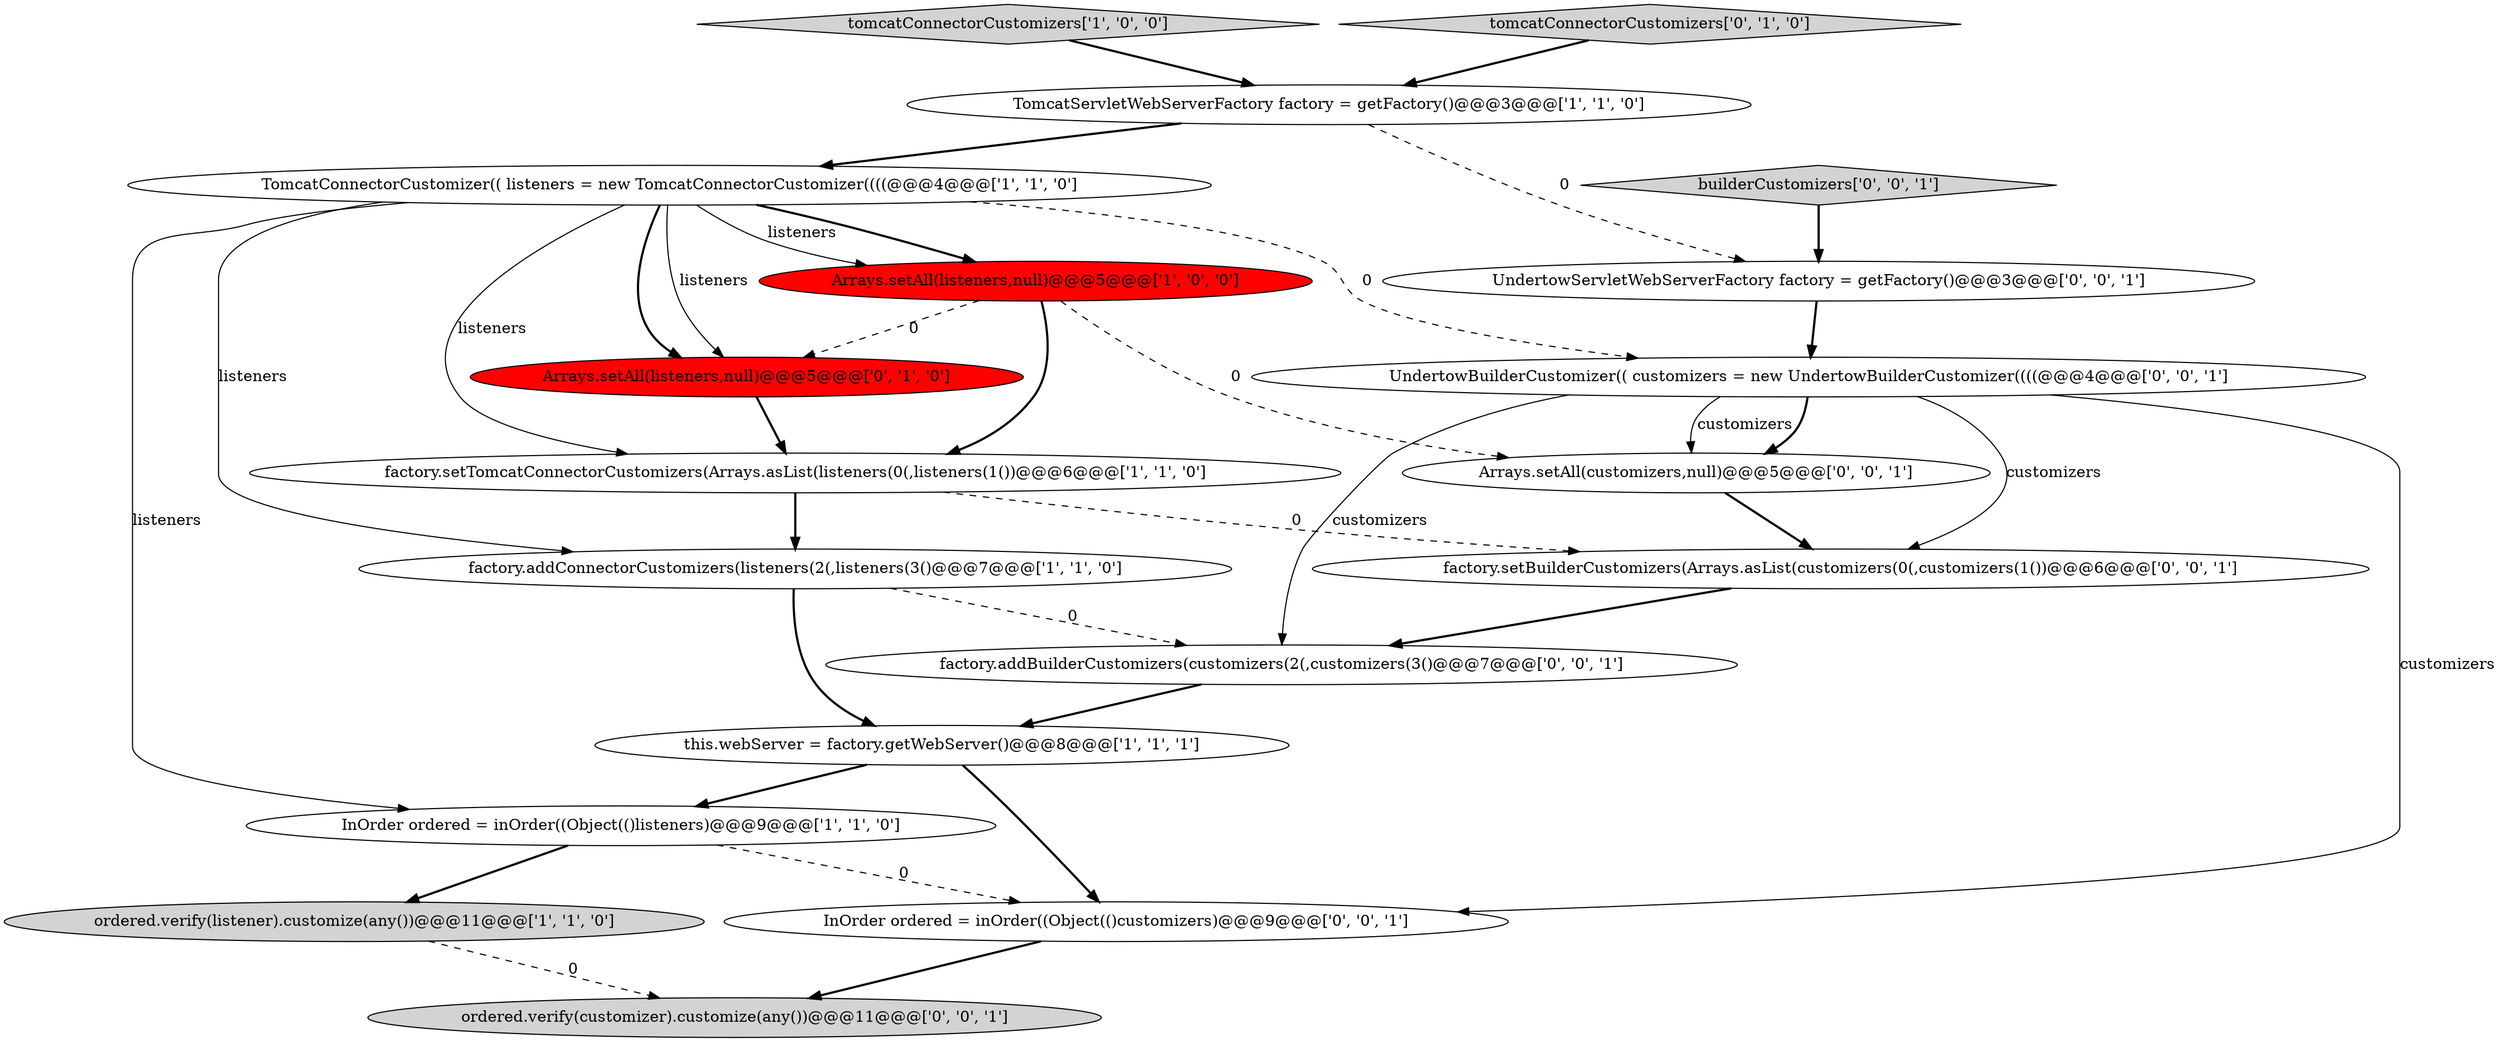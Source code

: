 digraph {
3 [style = filled, label = "InOrder ordered = inOrder((Object(()listeners)@@@9@@@['1', '1', '0']", fillcolor = white, shape = ellipse image = "AAA0AAABBB1BBB"];
1 [style = filled, label = "ordered.verify(listener).customize(any())@@@11@@@['1', '1', '0']", fillcolor = lightgray, shape = ellipse image = "AAA0AAABBB1BBB"];
6 [style = filled, label = "TomcatServletWebServerFactory factory = getFactory()@@@3@@@['1', '1', '0']", fillcolor = white, shape = ellipse image = "AAA0AAABBB1BBB"];
2 [style = filled, label = "Arrays.setAll(listeners,null)@@@5@@@['1', '0', '0']", fillcolor = red, shape = ellipse image = "AAA1AAABBB1BBB"];
7 [style = filled, label = "TomcatConnectorCustomizer(( listeners = new TomcatConnectorCustomizer((((@@@4@@@['1', '1', '0']", fillcolor = white, shape = ellipse image = "AAA0AAABBB1BBB"];
14 [style = filled, label = "InOrder ordered = inOrder((Object(()customizers)@@@9@@@['0', '0', '1']", fillcolor = white, shape = ellipse image = "AAA0AAABBB3BBB"];
5 [style = filled, label = "factory.setTomcatConnectorCustomizers(Arrays.asList(listeners(0(,listeners(1())@@@6@@@['1', '1', '0']", fillcolor = white, shape = ellipse image = "AAA0AAABBB1BBB"];
8 [style = filled, label = "tomcatConnectorCustomizers['1', '0', '0']", fillcolor = lightgray, shape = diamond image = "AAA0AAABBB1BBB"];
11 [style = filled, label = "Arrays.setAll(customizers,null)@@@5@@@['0', '0', '1']", fillcolor = white, shape = ellipse image = "AAA0AAABBB3BBB"];
18 [style = filled, label = "builderCustomizers['0', '0', '1']", fillcolor = lightgray, shape = diamond image = "AAA0AAABBB3BBB"];
16 [style = filled, label = "ordered.verify(customizer).customize(any())@@@11@@@['0', '0', '1']", fillcolor = lightgray, shape = ellipse image = "AAA0AAABBB3BBB"];
4 [style = filled, label = "factory.addConnectorCustomizers(listeners(2(,listeners(3()@@@7@@@['1', '1', '0']", fillcolor = white, shape = ellipse image = "AAA0AAABBB1BBB"];
0 [style = filled, label = "this.webServer = factory.getWebServer()@@@8@@@['1', '1', '1']", fillcolor = white, shape = ellipse image = "AAA0AAABBB1BBB"];
10 [style = filled, label = "tomcatConnectorCustomizers['0', '1', '0']", fillcolor = lightgray, shape = diamond image = "AAA0AAABBB2BBB"];
15 [style = filled, label = "factory.addBuilderCustomizers(customizers(2(,customizers(3()@@@7@@@['0', '0', '1']", fillcolor = white, shape = ellipse image = "AAA0AAABBB3BBB"];
17 [style = filled, label = "UndertowBuilderCustomizer(( customizers = new UndertowBuilderCustomizer((((@@@4@@@['0', '0', '1']", fillcolor = white, shape = ellipse image = "AAA0AAABBB3BBB"];
9 [style = filled, label = "Arrays.setAll(listeners,null)@@@5@@@['0', '1', '0']", fillcolor = red, shape = ellipse image = "AAA1AAABBB2BBB"];
13 [style = filled, label = "factory.setBuilderCustomizers(Arrays.asList(customizers(0(,customizers(1())@@@6@@@['0', '0', '1']", fillcolor = white, shape = ellipse image = "AAA0AAABBB3BBB"];
12 [style = filled, label = "UndertowServletWebServerFactory factory = getFactory()@@@3@@@['0', '0', '1']", fillcolor = white, shape = ellipse image = "AAA0AAABBB3BBB"];
5->13 [style = dashed, label="0"];
0->3 [style = bold, label=""];
14->16 [style = bold, label=""];
3->1 [style = bold, label=""];
17->14 [style = solid, label="customizers"];
7->17 [style = dashed, label="0"];
12->17 [style = bold, label=""];
17->15 [style = solid, label="customizers"];
18->12 [style = bold, label=""];
8->6 [style = bold, label=""];
10->6 [style = bold, label=""];
4->0 [style = bold, label=""];
6->12 [style = dashed, label="0"];
7->9 [style = bold, label=""];
0->14 [style = bold, label=""];
7->3 [style = solid, label="listeners"];
2->9 [style = dashed, label="0"];
7->2 [style = bold, label=""];
4->15 [style = dashed, label="0"];
1->16 [style = dashed, label="0"];
15->0 [style = bold, label=""];
11->13 [style = bold, label=""];
5->4 [style = bold, label=""];
17->13 [style = solid, label="customizers"];
9->5 [style = bold, label=""];
2->11 [style = dashed, label="0"];
7->9 [style = solid, label="listeners"];
13->15 [style = bold, label=""];
7->4 [style = solid, label="listeners"];
3->14 [style = dashed, label="0"];
6->7 [style = bold, label=""];
7->5 [style = solid, label="listeners"];
17->11 [style = solid, label="customizers"];
7->2 [style = solid, label="listeners"];
2->5 [style = bold, label=""];
17->11 [style = bold, label=""];
}
